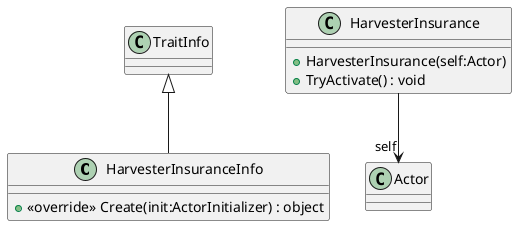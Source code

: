@startuml
class HarvesterInsuranceInfo {
    + <<override>> Create(init:ActorInitializer) : object
}
class HarvesterInsurance {
    + HarvesterInsurance(self:Actor)
    + TryActivate() : void
}
TraitInfo <|-- HarvesterInsuranceInfo
HarvesterInsurance --> "self" Actor
@enduml
